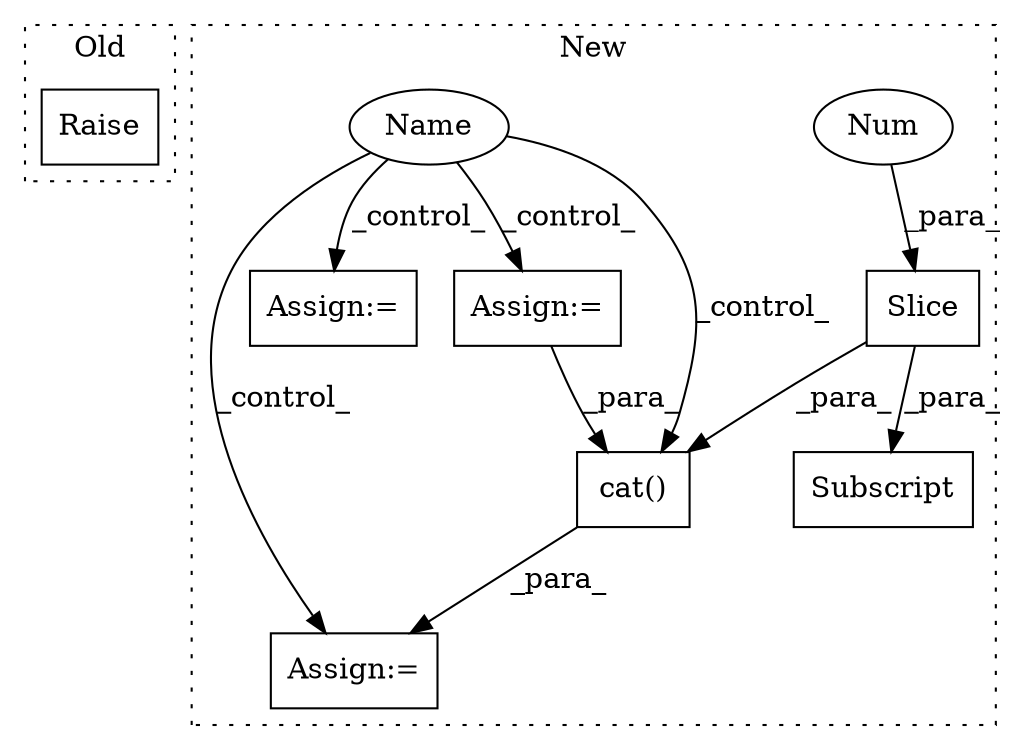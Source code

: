 digraph G {
subgraph cluster0 {
1 [label="Raise" a="91" s="1438" l="6" shape="box"];
label = "Old";
style="dotted";
}
subgraph cluster1 {
2 [label="Slice" a="80" s="2428" l="1" shape="box"];
3 [label="Subscript" a="63" s="2423,0" l="8,0" shape="box"];
4 [label="Num" a="76" s="2428" l="1" shape="ellipse"];
5 [label="cat()" a="75" s="2412,2438" l="10,8" shape="box"];
6 [label="Name" a="87" s="2203" l="1" shape="ellipse"];
7 [label="Assign:=" a="68" s="2299" l="3" shape="box"];
8 [label="Assign:=" a="68" s="2244" l="14" shape="box"];
9 [label="Assign:=" a="68" s="2409" l="3" shape="box"];
label = "New";
style="dotted";
}
2 -> 3 [label="_para_"];
2 -> 5 [label="_para_"];
4 -> 2 [label="_para_"];
5 -> 9 [label="_para_"];
6 -> 8 [label="_control_"];
6 -> 9 [label="_control_"];
6 -> 7 [label="_control_"];
6 -> 5 [label="_control_"];
7 -> 5 [label="_para_"];
}